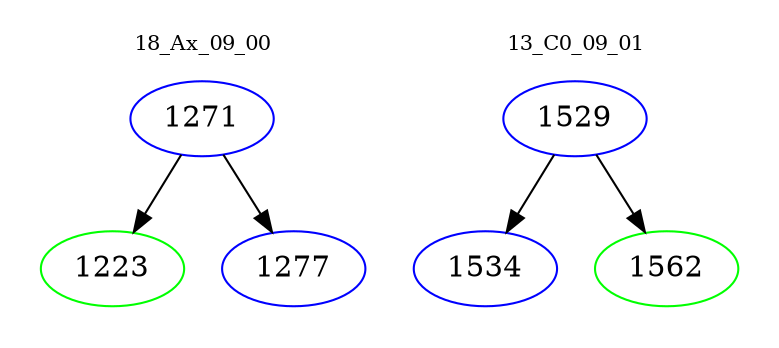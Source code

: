 digraph{
subgraph cluster_0 {
color = white
label = "18_Ax_09_00";
fontsize=10;
T0_1271 [label="1271", color="blue"]
T0_1271 -> T0_1223 [color="black"]
T0_1223 [label="1223", color="green"]
T0_1271 -> T0_1277 [color="black"]
T0_1277 [label="1277", color="blue"]
}
subgraph cluster_1 {
color = white
label = "13_C0_09_01";
fontsize=10;
T1_1529 [label="1529", color="blue"]
T1_1529 -> T1_1534 [color="black"]
T1_1534 [label="1534", color="blue"]
T1_1529 -> T1_1562 [color="black"]
T1_1562 [label="1562", color="green"]
}
}
